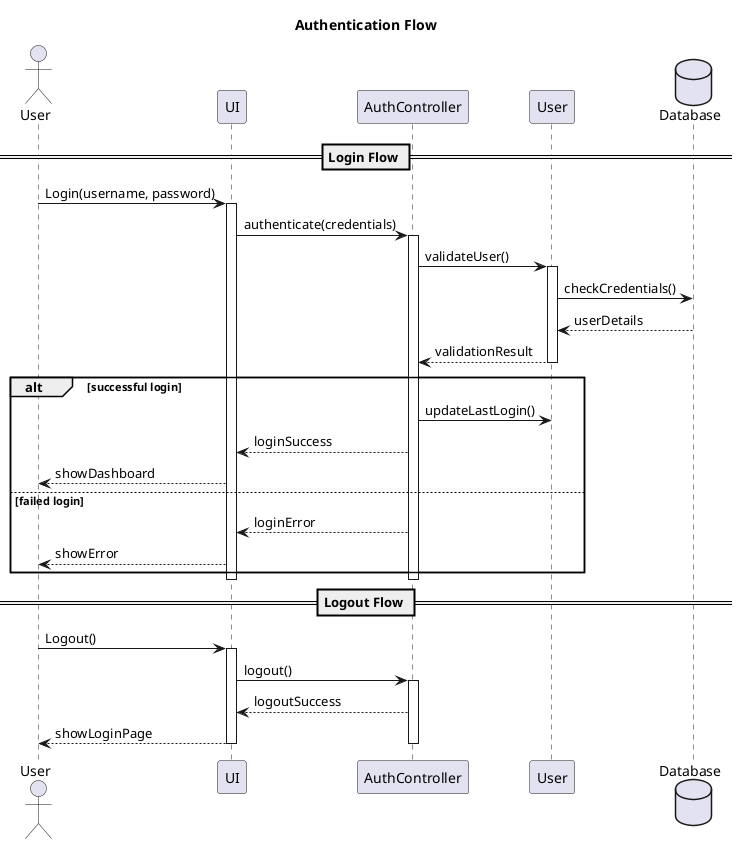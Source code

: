 @startuml Authentication Flow
title Authentication Flow

actor User
participant "UI" as UI
participant "AuthController" as AC
participant "User" as U
database "Database" as DB

== Login Flow ==
User -> UI: Login(username, password)
activate UI
UI -> AC: authenticate(credentials)
activate AC

AC -> U: validateUser()
activate U
U -> DB: checkCredentials()
DB --> U: userDetails
U --> AC: validationResult
deactivate U

alt successful login
    AC -> U: updateLastLogin()
    AC --> UI: loginSuccess
    UI --> User: showDashboard
else failed login
    AC --> UI: loginError
    UI --> User: showError
end
deactivate AC
deactivate UI

== Logout Flow ==
User -> UI: Logout()
activate UI
UI -> AC: logout()
activate AC
AC --> UI: logoutSuccess
UI --> User: showLoginPage
deactivate AC
deactivate UI

@enduml